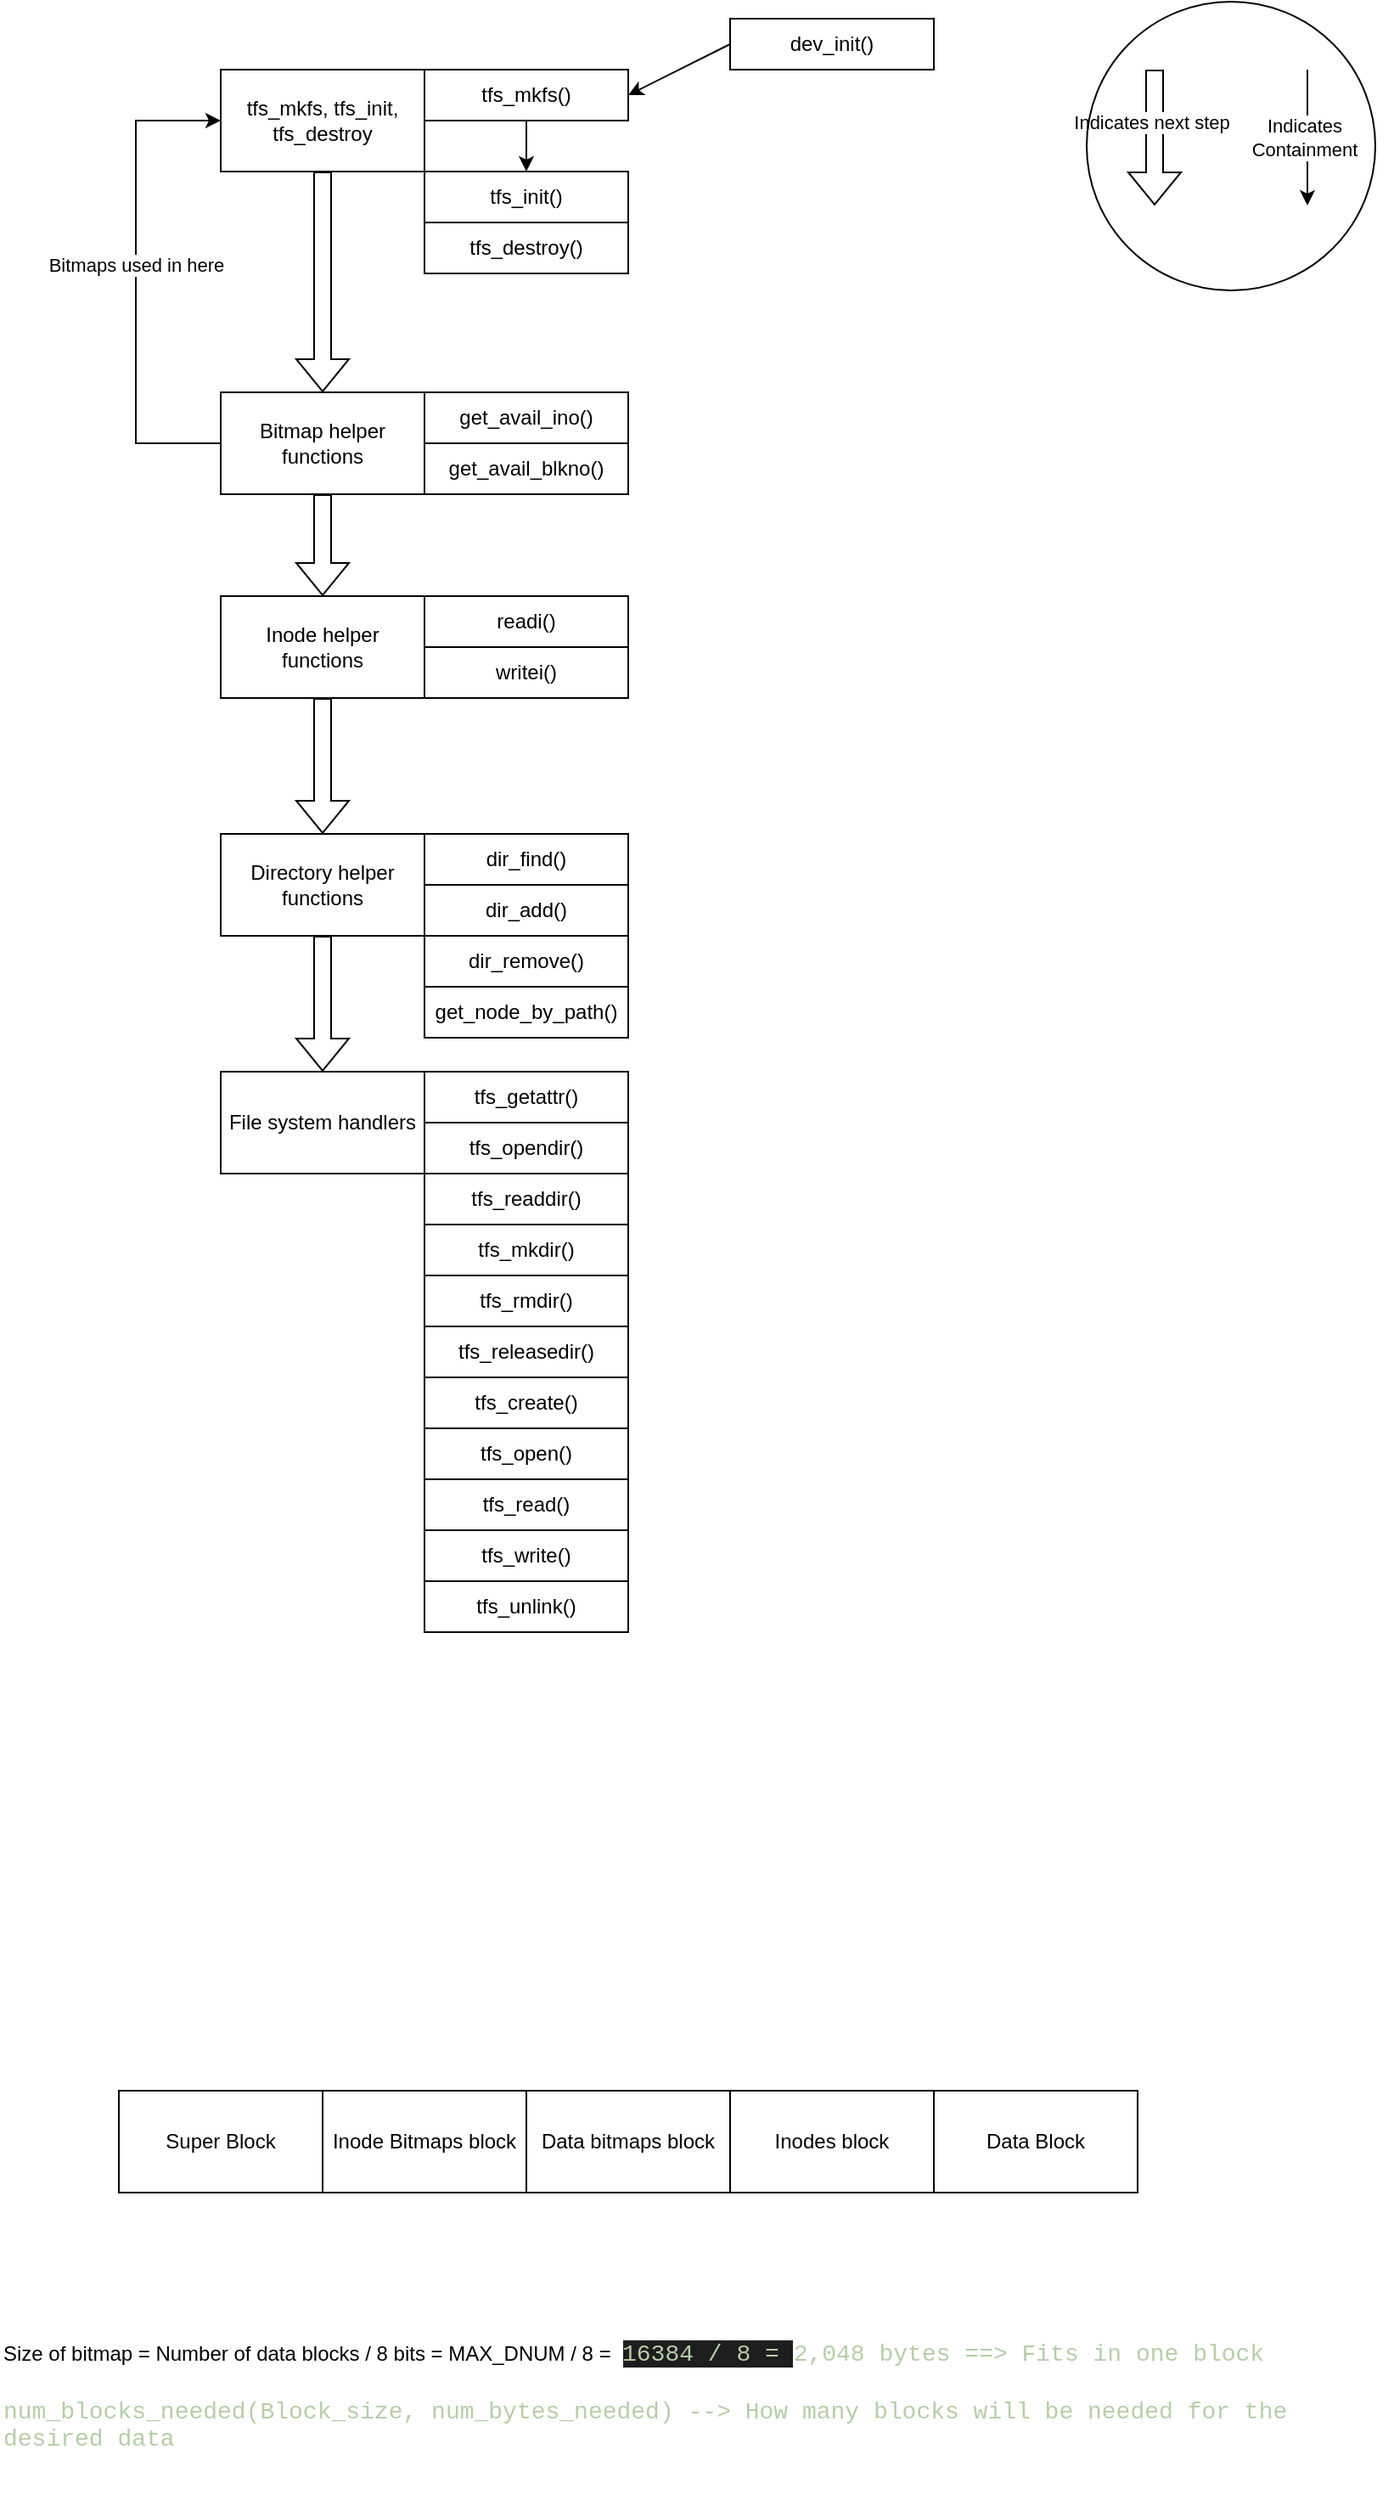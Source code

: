 <mxfile>
    <diagram id="OXVlFemsFscIXyeCUECc" name="Page-1">
        <mxGraphModel dx="1013" dy="868" grid="1" gridSize="10" guides="1" tooltips="1" connect="1" arrows="1" fold="1" page="1" pageScale="1" pageWidth="850" pageHeight="1100" math="0" shadow="0">
            <root>
                <mxCell id="0"/>
                <mxCell id="1" parent="0"/>
                <mxCell id="6" style="edgeStyle=orthogonalEdgeStyle;rounded=0;orthogonalLoop=1;jettySize=auto;html=1;entryX=0.5;entryY=0;entryDx=0;entryDy=0;shape=flexArrow;" parent="1" source="4" target="5" edge="1">
                    <mxGeometry relative="1" as="geometry"/>
                </mxCell>
                <mxCell id="4" value="tfs_mkfs, tfs_init, tfs_destroy" style="whiteSpace=wrap;html=1;" parent="1" vertex="1">
                    <mxGeometry x="140" y="40" width="120" height="60" as="geometry"/>
                </mxCell>
                <mxCell id="50" style="edgeStyle=orthogonalEdgeStyle;rounded=0;orthogonalLoop=1;jettySize=auto;html=1;exitX=0.5;exitY=1;exitDx=0;exitDy=0;entryX=0.5;entryY=0;entryDx=0;entryDy=0;shape=flexArrow;" parent="1" source="5" target="11" edge="1">
                    <mxGeometry relative="1" as="geometry"/>
                </mxCell>
                <mxCell id="53" style="edgeStyle=orthogonalEdgeStyle;rounded=0;orthogonalLoop=1;jettySize=auto;html=1;exitX=0;exitY=0.5;exitDx=0;exitDy=0;entryX=0;entryY=0.5;entryDx=0;entryDy=0;" parent="1" source="5" target="4" edge="1">
                    <mxGeometry relative="1" as="geometry">
                        <mxPoint x="70" y="60" as="targetPoint"/>
                        <Array as="points">
                            <mxPoint x="90" y="260"/>
                            <mxPoint x="90" y="70"/>
                        </Array>
                    </mxGeometry>
                </mxCell>
                <mxCell id="55" value="Bitmaps used in here" style="edgeLabel;html=1;align=center;verticalAlign=middle;resizable=0;points=[];" parent="53" vertex="1" connectable="0">
                    <mxGeometry x="0.107" relative="1" as="geometry">
                        <mxPoint y="5" as="offset"/>
                    </mxGeometry>
                </mxCell>
                <mxCell id="5" value="Bitmap helper functions" style="whiteSpace=wrap;html=1;" parent="1" vertex="1">
                    <mxGeometry x="140" y="230" width="120" height="60" as="geometry"/>
                </mxCell>
                <mxCell id="9" style="edgeStyle=orthogonalEdgeStyle;rounded=0;orthogonalLoop=1;jettySize=auto;html=1;exitX=0.5;exitY=1;exitDx=0;exitDy=0;entryX=0.5;entryY=0;entryDx=0;entryDy=0;shape=flexArrow;" parent="1" source="7" target="8" edge="1">
                    <mxGeometry relative="1" as="geometry"/>
                </mxCell>
                <mxCell id="7" value="Directory helper functions" style="whiteSpace=wrap;html=1;" parent="1" vertex="1">
                    <mxGeometry x="140" y="490" width="120" height="60" as="geometry"/>
                </mxCell>
                <mxCell id="8" value="File system handlers" style="whiteSpace=wrap;html=1;" parent="1" vertex="1">
                    <mxGeometry x="140" y="630" width="120" height="60" as="geometry"/>
                </mxCell>
                <mxCell id="13" style="edgeStyle=orthogonalEdgeStyle;rounded=0;orthogonalLoop=1;jettySize=auto;html=1;exitX=0.5;exitY=1;exitDx=0;exitDy=0;shape=flexArrow;" parent="1" source="11" target="7" edge="1">
                    <mxGeometry relative="1" as="geometry"/>
                </mxCell>
                <mxCell id="19" value="tfs_init()" style="whiteSpace=wrap;html=1;" parent="1" vertex="1">
                    <mxGeometry x="260" y="100" width="120" height="30" as="geometry"/>
                </mxCell>
                <mxCell id="20" value="tfs_destroy()" style="whiteSpace=wrap;html=1;" parent="1" vertex="1">
                    <mxGeometry x="260" y="130" width="120" height="30" as="geometry"/>
                </mxCell>
                <mxCell id="21" value="tfs_getattr()" style="whiteSpace=wrap;html=1;" parent="1" vertex="1">
                    <mxGeometry x="260" y="630" width="120" height="30" as="geometry"/>
                </mxCell>
                <mxCell id="22" value="tfs_opendir()" style="whiteSpace=wrap;html=1;" parent="1" vertex="1">
                    <mxGeometry x="260" y="660" width="120" height="30" as="geometry"/>
                </mxCell>
                <mxCell id="23" value="tfs_readdir()" style="whiteSpace=wrap;html=1;" parent="1" vertex="1">
                    <mxGeometry x="260" y="690" width="120" height="30" as="geometry"/>
                </mxCell>
                <mxCell id="24" value="tfs_mkdir()" style="whiteSpace=wrap;html=1;" parent="1" vertex="1">
                    <mxGeometry x="260" y="720" width="120" height="30" as="geometry"/>
                </mxCell>
                <mxCell id="25" value="tfs_rmdir()" style="whiteSpace=wrap;html=1;" parent="1" vertex="1">
                    <mxGeometry x="260" y="750" width="120" height="30" as="geometry"/>
                </mxCell>
                <mxCell id="26" value="tfs_releasedir()" style="whiteSpace=wrap;html=1;" parent="1" vertex="1">
                    <mxGeometry x="260" y="780" width="120" height="30" as="geometry"/>
                </mxCell>
                <mxCell id="27" value="tfs_create()" style="whiteSpace=wrap;html=1;" parent="1" vertex="1">
                    <mxGeometry x="260" y="810" width="120" height="30" as="geometry"/>
                </mxCell>
                <mxCell id="28" value="tfs_open()" style="whiteSpace=wrap;html=1;" parent="1" vertex="1">
                    <mxGeometry x="260" y="840" width="120" height="30" as="geometry"/>
                </mxCell>
                <mxCell id="29" value="tfs_read()" style="whiteSpace=wrap;html=1;" parent="1" vertex="1">
                    <mxGeometry x="260" y="870" width="120" height="30" as="geometry"/>
                </mxCell>
                <mxCell id="30" value="tfs_write()" style="whiteSpace=wrap;html=1;" parent="1" vertex="1">
                    <mxGeometry x="260" y="900" width="120" height="30" as="geometry"/>
                </mxCell>
                <mxCell id="31" value="tfs_unlink()" style="whiteSpace=wrap;html=1;" parent="1" vertex="1">
                    <mxGeometry x="260" y="930" width="120" height="30" as="geometry"/>
                </mxCell>
                <mxCell id="35" value="get_avail_ino()" style="whiteSpace=wrap;html=1;" parent="1" vertex="1">
                    <mxGeometry x="260" y="230" width="120" height="30" as="geometry"/>
                </mxCell>
                <mxCell id="36" value="get_avail_blkno()" style="whiteSpace=wrap;html=1;" parent="1" vertex="1">
                    <mxGeometry x="260" y="260" width="120" height="30" as="geometry"/>
                </mxCell>
                <mxCell id="37" value="readi()" style="whiteSpace=wrap;html=1;" parent="1" vertex="1">
                    <mxGeometry x="260" y="350" width="120" height="30" as="geometry"/>
                </mxCell>
                <mxCell id="38" value="writei()" style="whiteSpace=wrap;html=1;" parent="1" vertex="1">
                    <mxGeometry x="260" y="380" width="120" height="30" as="geometry"/>
                </mxCell>
                <mxCell id="39" value="dir_find()" style="whiteSpace=wrap;html=1;" parent="1" vertex="1">
                    <mxGeometry x="260" y="490" width="120" height="30" as="geometry"/>
                </mxCell>
                <mxCell id="40" value="dir_add()" style="whiteSpace=wrap;html=1;" parent="1" vertex="1">
                    <mxGeometry x="260" y="520" width="120" height="30" as="geometry"/>
                </mxCell>
                <mxCell id="41" value="dir_remove()" style="whiteSpace=wrap;html=1;" parent="1" vertex="1">
                    <mxGeometry x="260" y="550" width="120" height="30" as="geometry"/>
                </mxCell>
                <mxCell id="42" value="get_node_by_path()" style="whiteSpace=wrap;html=1;" parent="1" vertex="1">
                    <mxGeometry x="260" y="580" width="120" height="30" as="geometry"/>
                </mxCell>
                <mxCell id="56" style="edgeStyle=orthogonalEdgeStyle;rounded=0;orthogonalLoop=1;jettySize=auto;html=1;exitX=0.5;exitY=1;exitDx=0;exitDy=0;entryX=0.5;entryY=0;entryDx=0;entryDy=0;" parent="1" source="43" target="19" edge="1">
                    <mxGeometry relative="1" as="geometry"/>
                </mxCell>
                <mxCell id="43" value="tfs_mkfs()" style="whiteSpace=wrap;html=1;" parent="1" vertex="1">
                    <mxGeometry x="260" y="40" width="120" height="30" as="geometry"/>
                </mxCell>
                <mxCell id="11" value="Inode helper functions" style="whiteSpace=wrap;html=1;" parent="1" vertex="1">
                    <mxGeometry x="140" y="350" width="120" height="60" as="geometry"/>
                </mxCell>
                <mxCell id="52" style="rounded=0;orthogonalLoop=1;jettySize=auto;html=1;exitX=0;exitY=0.5;exitDx=0;exitDy=0;entryX=1;entryY=0.5;entryDx=0;entryDy=0;" parent="1" source="51" target="43" edge="1">
                    <mxGeometry relative="1" as="geometry"/>
                </mxCell>
                <mxCell id="51" value="dev_init()" style="whiteSpace=wrap;html=1;" parent="1" vertex="1">
                    <mxGeometry x="440" y="10" width="120" height="30" as="geometry"/>
                </mxCell>
                <mxCell id="57" style="edgeStyle=orthogonalEdgeStyle;rounded=0;orthogonalLoop=1;jettySize=auto;html=1;shape=flexArrow;" parent="1" edge="1">
                    <mxGeometry relative="1" as="geometry">
                        <mxPoint x="690" y="40" as="sourcePoint"/>
                        <mxPoint x="690" y="120" as="targetPoint"/>
                    </mxGeometry>
                </mxCell>
                <mxCell id="58" value="Indicates next step" style="edgeLabel;html=1;align=center;verticalAlign=middle;resizable=0;points=[];" parent="57" vertex="1" connectable="0">
                    <mxGeometry x="-0.269" y="2" relative="1" as="geometry">
                        <mxPoint x="-4" y="2" as="offset"/>
                    </mxGeometry>
                </mxCell>
                <mxCell id="59" style="rounded=0;orthogonalLoop=1;jettySize=auto;html=1;exitX=0;exitY=0.5;exitDx=0;exitDy=0;" parent="1" edge="1">
                    <mxGeometry relative="1" as="geometry">
                        <mxPoint x="780" y="40" as="sourcePoint"/>
                        <mxPoint x="780" y="120" as="targetPoint"/>
                    </mxGeometry>
                </mxCell>
                <mxCell id="60" value="Indicates&lt;br&gt;Containment" style="edgeLabel;html=1;align=center;verticalAlign=middle;resizable=0;points=[];" parent="59" vertex="1" connectable="0">
                    <mxGeometry x="-0.305" y="-2" relative="1" as="geometry">
                        <mxPoint y="12" as="offset"/>
                    </mxGeometry>
                </mxCell>
                <mxCell id="61" value="" style="ellipse;whiteSpace=wrap;html=1;aspect=fixed;fillOpacity=0;" parent="1" vertex="1">
                    <mxGeometry x="650" width="170" height="170" as="geometry"/>
                </mxCell>
                <mxCell id="62" value="Super Block" style="whiteSpace=wrap;html=1;" vertex="1" parent="1">
                    <mxGeometry x="80" y="1230" width="120" height="60" as="geometry"/>
                </mxCell>
                <mxCell id="63" value="Inode Bitmaps block" style="whiteSpace=wrap;html=1;" vertex="1" parent="1">
                    <mxGeometry x="200" y="1230" width="120" height="60" as="geometry"/>
                </mxCell>
                <mxCell id="64" value="Data bitmaps block" style="whiteSpace=wrap;html=1;" vertex="1" parent="1">
                    <mxGeometry x="320" y="1230" width="120" height="60" as="geometry"/>
                </mxCell>
                <mxCell id="65" value="Inodes block" style="whiteSpace=wrap;html=1;" vertex="1" parent="1">
                    <mxGeometry x="440" y="1230" width="120" height="60" as="geometry"/>
                </mxCell>
                <mxCell id="66" value="Data Block" style="whiteSpace=wrap;html=1;" vertex="1" parent="1">
                    <mxGeometry x="560" y="1230" width="120" height="60" as="geometry"/>
                </mxCell>
                <mxCell id="68" value="Size of bitmap = Number of data blocks / 8 bits = MAX_DNUM / 8 =&amp;nbsp;&amp;nbsp;&lt;span style=&quot;color: rgb(181 , 206 , 168) ; background-color: rgb(30 , 30 , 30) ; font-family: &amp;#34;consolas&amp;#34; , &amp;#34;courier new&amp;#34; , monospace ; font-size: 14px&quot;&gt;16384 / 8 =&amp;nbsp;&lt;/span&gt;&lt;font color=&quot;#b5cea8&quot; face=&quot;consolas, courier new, monospace&quot;&gt;&lt;span style=&quot;font-size: 14px&quot;&gt;2,048 bytes ==&amp;gt; Fits in one block&lt;br&gt;&lt;br&gt;num_blocks_needed(Block_size, num_bytes_needed) --&amp;gt; How many blocks will be needed for the desired data&lt;br&gt;&lt;/span&gt;&lt;/font&gt;" style="text;html=1;strokeColor=none;fillColor=none;align=left;verticalAlign=middle;whiteSpace=wrap;rounded=0;" vertex="1" parent="1">
                    <mxGeometry x="10" y="1350" width="820" height="120" as="geometry"/>
                </mxCell>
            </root>
        </mxGraphModel>
    </diagram>
</mxfile>